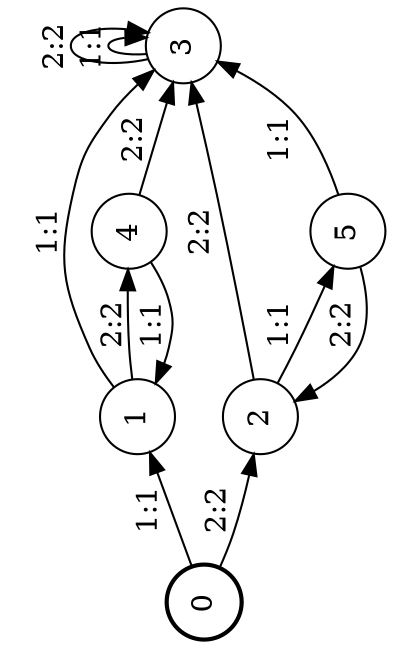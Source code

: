 digraph FST {
rankdir = LR;
size = "8.5,11";
label = "";
center = 1;
orientation = Landscape;
ranksep = "0.4";
nodesep = "0.25";
0 [label = "0", shape = circle, style = bold, fontsize = 14]
	0 -> 1 [label = "1:1", fontsize = 14];
	0 -> 2 [label = "2:2", fontsize = 14];
1 [label = "1", shape = circle, style = solid, fontsize = 14]
	1 -> 3 [label = "1:1", fontsize = 14];
	1 -> 4 [label = "2:2", fontsize = 14];
2 [label = "2", shape = circle, style = solid, fontsize = 14]
	2 -> 5 [label = "1:1", fontsize = 14];
	2 -> 3 [label = "2:2", fontsize = 14];
3 [label = "3", shape = circle, style = solid, fontsize = 14]
	3 -> 3 [label = "1:1", fontsize = 14];
	3 -> 3 [label = "2:2", fontsize = 14];
4 [label = "4", shape = circle, style = solid, fontsize = 14]
	4 -> 1 [label = "1:1", fontsize = 14];
	4 -> 3 [label = "2:2", fontsize = 14];
5 [label = "5", shape = circle, style = solid, fontsize = 14]
	5 -> 3 [label = "1:1", fontsize = 14];
	5 -> 2 [label = "2:2", fontsize = 14];
}
